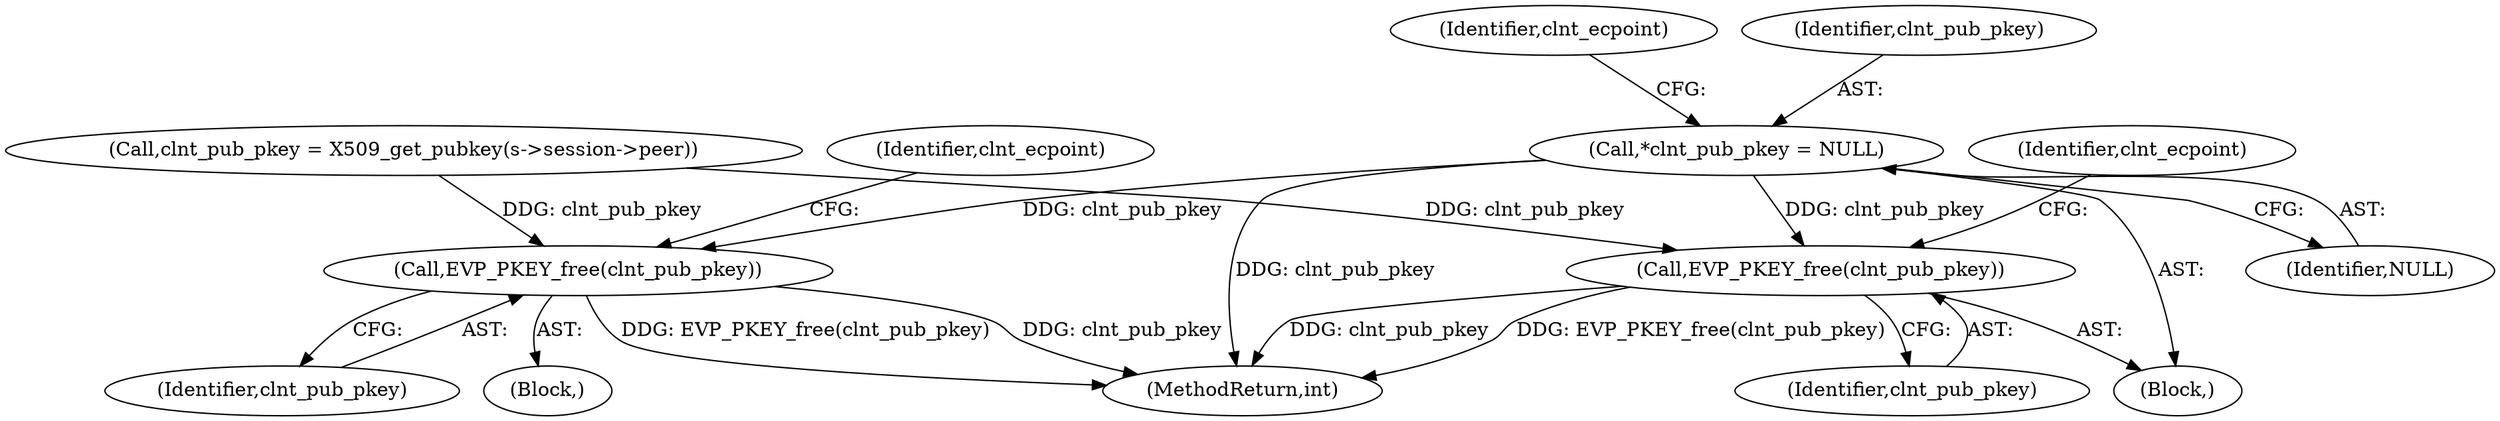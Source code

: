 digraph "0_openssl_3c66a669dfc7b3792f7af0758ea26fe8502ce70c@pointer" {
"1000173" [label="(Call,*clnt_pub_pkey = NULL)"];
"1001494" [label="(Call,EVP_PKEY_free(clnt_pub_pkey))"];
"1002143" [label="(Call,EVP_PKEY_free(clnt_pub_pkey))"];
"1002146" [label="(Identifier,clnt_ecpoint)"];
"1001494" [label="(Call,EVP_PKEY_free(clnt_pub_pkey))"];
"1000178" [label="(Identifier,clnt_ecpoint)"];
"1000173" [label="(Call,*clnt_pub_pkey = NULL)"];
"1001495" [label="(Identifier,clnt_pub_pkey)"];
"1002143" [label="(Call,EVP_PKEY_free(clnt_pub_pkey))"];
"1002144" [label="(Identifier,clnt_pub_pkey)"];
"1001254" [label="(Block,)"];
"1000175" [label="(Identifier,NULL)"];
"1002163" [label="(MethodReturn,int)"];
"1000174" [label="(Identifier,clnt_pub_pkey)"];
"1000143" [label="(Block,)"];
"1001365" [label="(Call,clnt_pub_pkey = X509_get_pubkey(s->session->peer))"];
"1001497" [label="(Identifier,clnt_ecpoint)"];
"1000173" -> "1000143"  [label="AST: "];
"1000173" -> "1000175"  [label="CFG: "];
"1000174" -> "1000173"  [label="AST: "];
"1000175" -> "1000173"  [label="AST: "];
"1000178" -> "1000173"  [label="CFG: "];
"1000173" -> "1002163"  [label="DDG: clnt_pub_pkey"];
"1000173" -> "1001494"  [label="DDG: clnt_pub_pkey"];
"1000173" -> "1002143"  [label="DDG: clnt_pub_pkey"];
"1001494" -> "1001254"  [label="AST: "];
"1001494" -> "1001495"  [label="CFG: "];
"1001495" -> "1001494"  [label="AST: "];
"1001497" -> "1001494"  [label="CFG: "];
"1001494" -> "1002163"  [label="DDG: EVP_PKEY_free(clnt_pub_pkey)"];
"1001494" -> "1002163"  [label="DDG: clnt_pub_pkey"];
"1001365" -> "1001494"  [label="DDG: clnt_pub_pkey"];
"1002143" -> "1000143"  [label="AST: "];
"1002143" -> "1002144"  [label="CFG: "];
"1002144" -> "1002143"  [label="AST: "];
"1002146" -> "1002143"  [label="CFG: "];
"1002143" -> "1002163"  [label="DDG: clnt_pub_pkey"];
"1002143" -> "1002163"  [label="DDG: EVP_PKEY_free(clnt_pub_pkey)"];
"1001365" -> "1002143"  [label="DDG: clnt_pub_pkey"];
}
